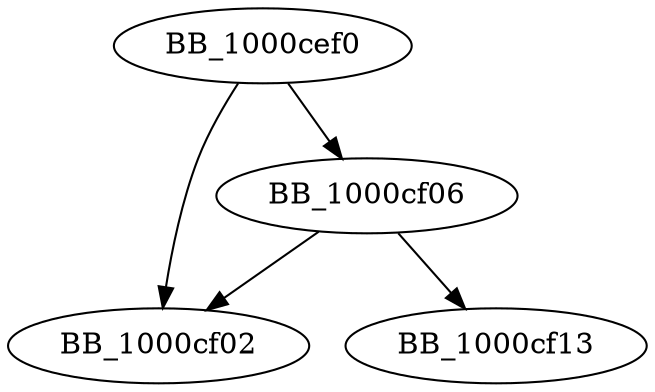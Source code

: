 DiGraph __ValidateImageBase{
BB_1000cef0->BB_1000cf02
BB_1000cef0->BB_1000cf06
BB_1000cf06->BB_1000cf02
BB_1000cf06->BB_1000cf13
}
